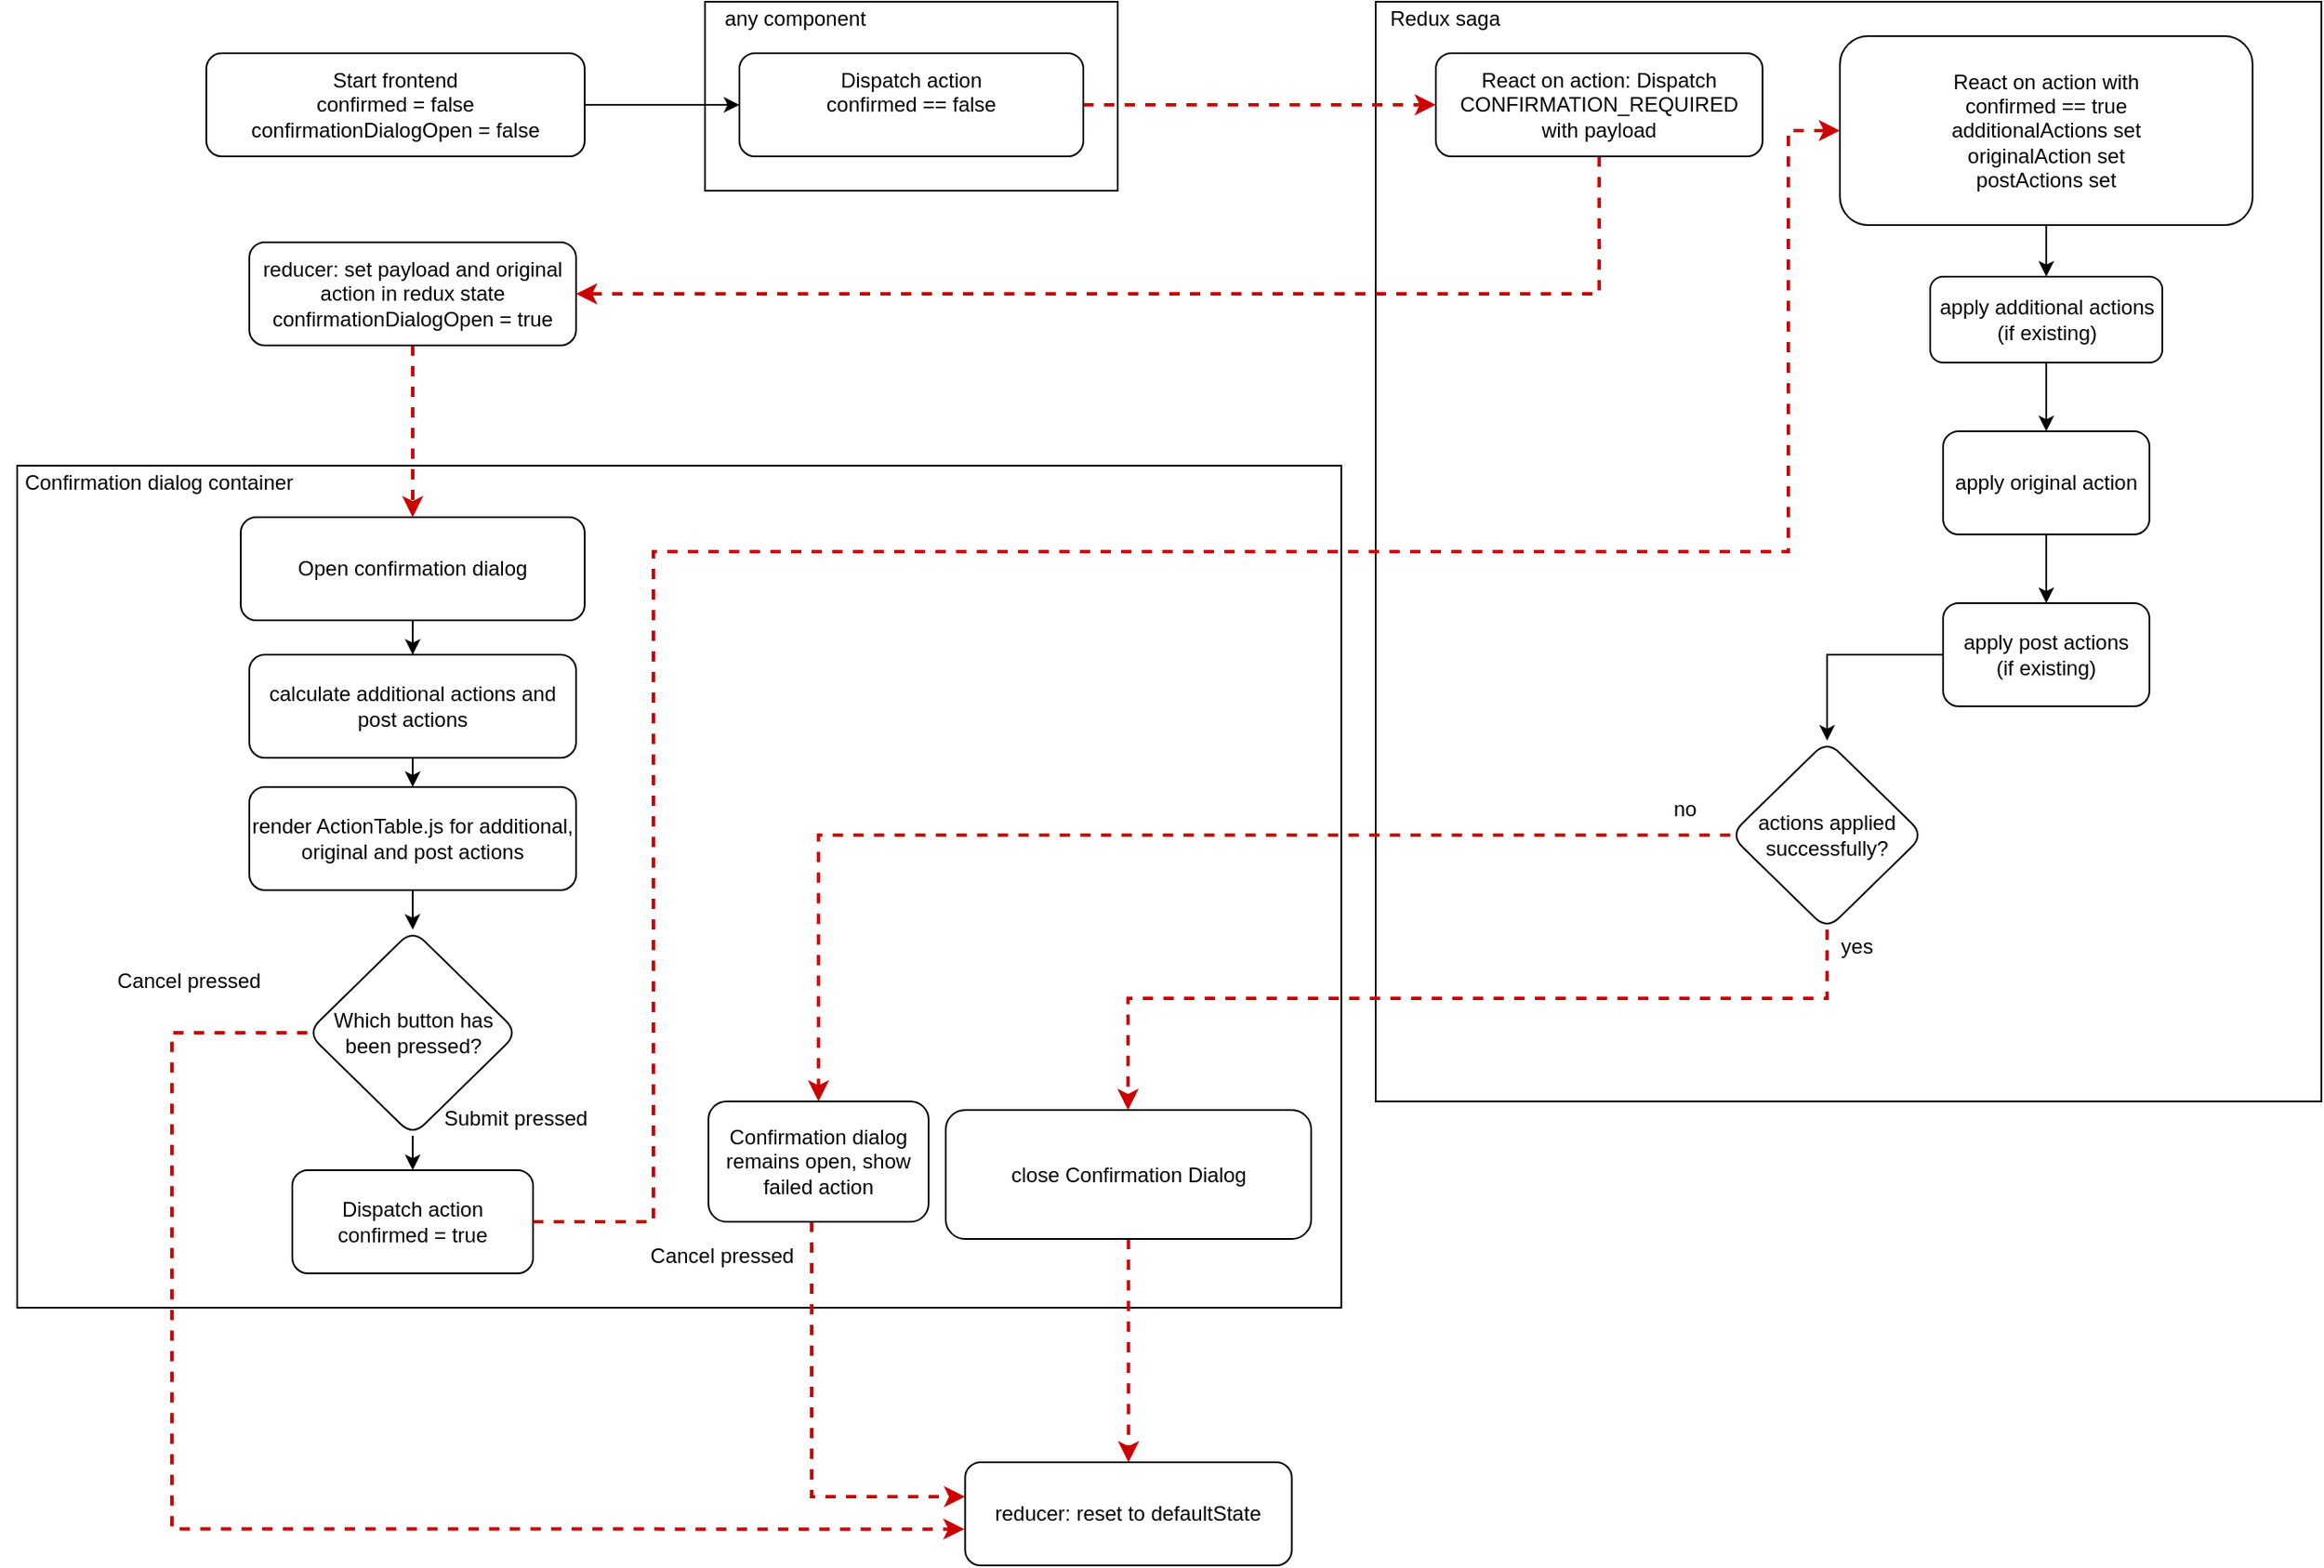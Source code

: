 <mxfile version="14.4.3" type="device"><diagram id="C5RBs43oDa-KdzZeNtuy" name="Page-1"><mxGraphModel dx="1673" dy="871" grid="1" gridSize="10" guides="1" tooltips="1" connect="1" arrows="1" fold="1" page="1" pageScale="1" pageWidth="2336" pageHeight="1654" math="0" shadow="0"><root><mxCell id="WIyWlLk6GJQsqaUBKTNV-0"/><mxCell id="WIyWlLk6GJQsqaUBKTNV-1" parent="WIyWlLk6GJQsqaUBKTNV-0"/><mxCell id="cwanDBBDFj8BKHYos0My-2" value="" style="rounded=0;whiteSpace=wrap;html=1;" parent="WIyWlLk6GJQsqaUBKTNV-1" vertex="1"><mxGeometry x="430" y="580" width="770" height="490" as="geometry"/></mxCell><mxCell id="cwanDBBDFj8BKHYos0My-3" value="Confirmation dialog container" style="text;html=1;strokeColor=none;fillColor=none;align=center;verticalAlign=middle;whiteSpace=wrap;rounded=0;" parent="WIyWlLk6GJQsqaUBKTNV-1" vertex="1"><mxGeometry x="420" y="580" width="185" height="20" as="geometry"/></mxCell><mxCell id="cwanDBBDFj8BKHYos0My-44" style="edgeStyle=orthogonalEdgeStyle;rounded=0;orthogonalLoop=1;jettySize=auto;html=1;dashed=1;strokeColor=#CC0000;strokeWidth=2;" parent="WIyWlLk6GJQsqaUBKTNV-1" source="cwanDBBDFj8BKHYos0My-5" target="u-kPqvjHLkdJedcUn7AM-1" edge="1"><mxGeometry relative="1" as="geometry"><mxPoint x="928" y="600" as="targetPoint"/><Array as="points"><mxPoint x="660" y="540"/><mxPoint x="660" y="540"/></Array></mxGeometry></mxCell><mxCell id="cwanDBBDFj8BKHYos0My-5" value="&lt;div style=&quot;color: rgb(0 , 0 , 0) ; font-family: &amp;#34;helvetica&amp;#34; ; font-size: 12px ; font-style: normal ; font-weight: 400 ; letter-spacing: normal ; text-align: center ; text-indent: 0px ; text-transform: none ; word-spacing: 0px ; background-color: rgb(255 , 255 , 255)&quot;&gt;&lt;span&gt;reducer: set payload and original action in redux state&lt;br&gt;&lt;/span&gt;&lt;/div&gt;&lt;div style=&quot;color: rgb(0 , 0 , 0) ; font-family: &amp;#34;helvetica&amp;#34; ; font-size: 12px ; font-style: normal ; font-weight: 400 ; letter-spacing: normal ; text-align: center ; text-indent: 0px ; text-transform: none ; word-spacing: 0px ; background-color: rgb(255 , 255 , 255)&quot;&gt;confirmationDialogOpen = true&lt;/div&gt;" style="rounded=1;whiteSpace=wrap;html=1;" parent="WIyWlLk6GJQsqaUBKTNV-1" vertex="1"><mxGeometry x="565" y="450" width="190" height="60" as="geometry"/></mxCell><mxCell id="cwanDBBDFj8BKHYos0My-9" value="&lt;span&gt;calculate additional actions and post actions&lt;br&gt;&lt;/span&gt;" style="rounded=1;whiteSpace=wrap;html=1;" parent="WIyWlLk6GJQsqaUBKTNV-1" vertex="1"><mxGeometry x="565" y="690" width="190" height="60" as="geometry"/></mxCell><mxCell id="hhe7Ya8igB2e6LC-skCR-7" style="edgeStyle=orthogonalEdgeStyle;rounded=0;orthogonalLoop=1;jettySize=auto;html=1;" edge="1" parent="WIyWlLk6GJQsqaUBKTNV-1" source="cwanDBBDFj8BKHYos0My-10" target="hhe7Ya8igB2e6LC-skCR-0"><mxGeometry relative="1" as="geometry"/></mxCell><mxCell id="cwanDBBDFj8BKHYos0My-10" value="&lt;span&gt;render ActionTable.js for additional, original and post actions&lt;br&gt;&lt;/span&gt;" style="rounded=1;whiteSpace=wrap;html=1;" parent="WIyWlLk6GJQsqaUBKTNV-1" vertex="1"><mxGeometry x="565" y="767" width="190" height="60" as="geometry"/></mxCell><mxCell id="cwanDBBDFj8BKHYos0My-13" value="" style="endArrow=classic;html=1;" parent="WIyWlLk6GJQsqaUBKTNV-1" source="cwanDBBDFj8BKHYos0My-9" target="cwanDBBDFj8BKHYos0My-10" edge="1"><mxGeometry width="50" height="50" relative="1" as="geometry"><mxPoint x="770" y="860" as="sourcePoint"/><mxPoint x="820" y="810" as="targetPoint"/></mxGeometry></mxCell><mxCell id="cwanDBBDFj8BKHYos0My-15" value="Submit pressed" style="text;html=1;strokeColor=none;fillColor=none;align=center;verticalAlign=middle;whiteSpace=wrap;rounded=0;" parent="WIyWlLk6GJQsqaUBKTNV-1" vertex="1"><mxGeometry x="670" y="950" width="100" height="20" as="geometry"/></mxCell><mxCell id="cwanDBBDFj8BKHYos0My-21" value="Dispatch action&lt;br&gt;confirmed = true" style="whiteSpace=wrap;html=1;rounded=1;" parent="WIyWlLk6GJQsqaUBKTNV-1" vertex="1"><mxGeometry x="590" y="990" width="140" height="60" as="geometry"/></mxCell><mxCell id="cwanDBBDFj8BKHYos0My-38" style="edgeStyle=orthogonalEdgeStyle;rounded=0;orthogonalLoop=1;jettySize=auto;html=1;dashed=1;strokeColor=#CC0000;strokeWidth=2;" parent="WIyWlLk6GJQsqaUBKTNV-1" source="cwanDBBDFj8BKHYos0My-28" target="cwanDBBDFj8BKHYos0My-37" edge="1"><mxGeometry relative="1" as="geometry"/></mxCell><mxCell id="cwanDBBDFj8BKHYos0My-48" style="edgeStyle=orthogonalEdgeStyle;rounded=0;orthogonalLoop=1;jettySize=auto;html=1;dashed=1;strokeColor=#CC0000;strokeWidth=2;" parent="WIyWlLk6GJQsqaUBKTNV-1" source="cwanDBBDFj8BKHYos0My-30" target="cwanDBBDFj8BKHYos0My-37" edge="1"><mxGeometry relative="1" as="geometry"><Array as="points"><mxPoint x="892" y="1180"/></Array></mxGeometry></mxCell><mxCell id="cwanDBBDFj8BKHYos0My-30" value="Confirmation dialog remains open, show failed action" style="whiteSpace=wrap;html=1;rounded=1;" parent="WIyWlLk6GJQsqaUBKTNV-1" vertex="1"><mxGeometry x="832" y="950" width="128" height="70" as="geometry"/></mxCell><mxCell id="cwanDBBDFj8BKHYos0My-36" value="Cancel pressed" style="text;html=1;strokeColor=none;fillColor=none;align=center;verticalAlign=middle;whiteSpace=wrap;rounded=0;" parent="WIyWlLk6GJQsqaUBKTNV-1" vertex="1"><mxGeometry x="790" y="1030" width="100" height="20" as="geometry"/></mxCell><mxCell id="cwanDBBDFj8BKHYos0My-37" value="&lt;span&gt;reducer: reset to defaultState&lt;br&gt;&lt;/span&gt;" style="rounded=1;whiteSpace=wrap;html=1;" parent="WIyWlLk6GJQsqaUBKTNV-1" vertex="1"><mxGeometry x="981.25" y="1160" width="190" height="60" as="geometry"/></mxCell><mxCell id="cwanDBBDFj8BKHYos0My-49" value="" style="rounded=0;whiteSpace=wrap;html=1;" parent="WIyWlLk6GJQsqaUBKTNV-1" vertex="1"><mxGeometry x="1220" y="310" width="550" height="640" as="geometry"/></mxCell><mxCell id="u-kPqvjHLkdJedcUn7AM-8" style="edgeStyle=orthogonalEdgeStyle;rounded=0;orthogonalLoop=1;jettySize=auto;html=1;dashed=1;strokeColor=#CC0000;strokeWidth=2;" parent="WIyWlLk6GJQsqaUBKTNV-1" source="cwanDBBDFj8BKHYos0My-0" target="cwanDBBDFj8BKHYos0My-5" edge="1"><mxGeometry relative="1" as="geometry"><Array as="points"><mxPoint x="1350" y="480"/></Array></mxGeometry></mxCell><mxCell id="cwanDBBDFj8BKHYos0My-0" value="React on action:&amp;nbsp;&lt;span&gt;Dispatch CONFIRMATION_REQUIRED&lt;br&gt;with payload&lt;br&gt;&lt;/span&gt;" style="rounded=1;whiteSpace=wrap;html=1;" parent="WIyWlLk6GJQsqaUBKTNV-1" vertex="1"><mxGeometry x="1255" y="340" width="190" height="60" as="geometry"/></mxCell><mxCell id="cwanDBBDFj8BKHYos0My-17" value="" style="edgeStyle=orthogonalEdgeStyle;rounded=0;orthogonalLoop=1;jettySize=auto;html=1;" parent="WIyWlLk6GJQsqaUBKTNV-1" source="cwanDBBDFj8BKHYos0My-14" target="cwanDBBDFj8BKHYos0My-16" edge="1"><mxGeometry relative="1" as="geometry"/></mxCell><mxCell id="cwanDBBDFj8BKHYos0My-14" value="&lt;span&gt;apply additional actions (if existing)&lt;br&gt;&lt;/span&gt;" style="rounded=1;whiteSpace=wrap;html=1;" parent="WIyWlLk6GJQsqaUBKTNV-1" vertex="1"><mxGeometry x="1542.5" y="470" width="135" height="50" as="geometry"/></mxCell><mxCell id="cwanDBBDFj8BKHYos0My-19" value="" style="edgeStyle=orthogonalEdgeStyle;rounded=0;orthogonalLoop=1;jettySize=auto;html=1;" parent="WIyWlLk6GJQsqaUBKTNV-1" source="cwanDBBDFj8BKHYos0My-16" target="cwanDBBDFj8BKHYos0My-18" edge="1"><mxGeometry relative="1" as="geometry"/></mxCell><mxCell id="cwanDBBDFj8BKHYos0My-16" value="apply original action" style="whiteSpace=wrap;html=1;rounded=1;" parent="WIyWlLk6GJQsqaUBKTNV-1" vertex="1"><mxGeometry x="1550" y="560" width="120" height="60" as="geometry"/></mxCell><mxCell id="cwanDBBDFj8BKHYos0My-27" value="" style="edgeStyle=orthogonalEdgeStyle;rounded=0;orthogonalLoop=1;jettySize=auto;html=1;" parent="WIyWlLk6GJQsqaUBKTNV-1" source="cwanDBBDFj8BKHYos0My-18" target="cwanDBBDFj8BKHYos0My-26" edge="1"><mxGeometry relative="1" as="geometry"/></mxCell><mxCell id="cwanDBBDFj8BKHYos0My-25" style="edgeStyle=orthogonalEdgeStyle;rounded=0;orthogonalLoop=1;jettySize=auto;html=1;" parent="WIyWlLk6GJQsqaUBKTNV-1" source="cwanDBBDFj8BKHYos0My-24" target="cwanDBBDFj8BKHYos0My-14" edge="1"><mxGeometry relative="1" as="geometry"/></mxCell><mxCell id="cwanDBBDFj8BKHYos0My-24" value="React on action with&lt;br&gt;confirmed == true&lt;br&gt;additionalActions set&lt;br&gt;originalAction set&lt;br&gt;postActions set" style="rounded=1;whiteSpace=wrap;html=1;fontSize=12;glass=0;strokeWidth=1;shadow=0;" parent="WIyWlLk6GJQsqaUBKTNV-1" vertex="1"><mxGeometry x="1490" y="330" width="240" height="110" as="geometry"/></mxCell><mxCell id="cwanDBBDFj8BKHYos0My-28" value="close Confirmation Dialog" style="whiteSpace=wrap;html=1;rounded=1;" parent="WIyWlLk6GJQsqaUBKTNV-1" vertex="1"><mxGeometry x="970" y="955" width="212.5" height="75" as="geometry"/></mxCell><mxCell id="cwanDBBDFj8BKHYos0My-35" style="edgeStyle=orthogonalEdgeStyle;rounded=0;orthogonalLoop=1;jettySize=auto;html=1;exitX=0.5;exitY=1;exitDx=0;exitDy=0;" parent="WIyWlLk6GJQsqaUBKTNV-1" edge="1"><mxGeometry relative="1" as="geometry"><mxPoint x="1350" y="510.0" as="sourcePoint"/><mxPoint x="1350" y="510.0" as="targetPoint"/></mxGeometry></mxCell><mxCell id="u-kPqvjHLkdJedcUn7AM-9" style="edgeStyle=orthogonalEdgeStyle;rounded=0;orthogonalLoop=1;jettySize=auto;html=1;dashed=1;strokeColor=#CC0000;strokeWidth=2;" parent="WIyWlLk6GJQsqaUBKTNV-1" source="cwanDBBDFj8BKHYos0My-26" target="cwanDBBDFj8BKHYos0My-30" edge="1"><mxGeometry relative="1" as="geometry"/></mxCell><mxCell id="u-kPqvjHLkdJedcUn7AM-10" style="edgeStyle=orthogonalEdgeStyle;rounded=0;orthogonalLoop=1;jettySize=auto;html=1;dashed=1;strokeColor=#CC0000;strokeWidth=2;" parent="WIyWlLk6GJQsqaUBKTNV-1" source="cwanDBBDFj8BKHYos0My-26" target="cwanDBBDFj8BKHYos0My-28" edge="1"><mxGeometry relative="1" as="geometry"><Array as="points"><mxPoint x="1482" y="890"/><mxPoint x="1076" y="890"/></Array></mxGeometry></mxCell><mxCell id="cwanDBBDFj8BKHYos0My-26" value="actions applied successfully?" style="rhombus;whiteSpace=wrap;html=1;rounded=1;" parent="WIyWlLk6GJQsqaUBKTNV-1" vertex="1"><mxGeometry x="1426.25" y="740" width="112.5" height="110" as="geometry"/></mxCell><mxCell id="cwanDBBDFj8BKHYos0My-18" value="apply post actions &lt;br&gt;(if existing)" style="whiteSpace=wrap;html=1;rounded=1;" parent="WIyWlLk6GJQsqaUBKTNV-1" vertex="1"><mxGeometry x="1550" y="660" width="120" height="60" as="geometry"/></mxCell><mxCell id="cwanDBBDFj8BKHYos0My-51" value="" style="rounded=0;whiteSpace=wrap;html=1;" parent="WIyWlLk6GJQsqaUBKTNV-1" vertex="1"><mxGeometry x="830" y="310" width="240" height="110" as="geometry"/></mxCell><mxCell id="cwanDBBDFj8BKHYos0My-54" style="edgeStyle=orthogonalEdgeStyle;rounded=0;orthogonalLoop=1;jettySize=auto;html=1;entryX=0;entryY=0.5;entryDx=0;entryDy=0;dashed=1;strokeColor=#CC0000;strokeWidth=2;" parent="WIyWlLk6GJQsqaUBKTNV-1" source="WIyWlLk6GJQsqaUBKTNV-3" target="cwanDBBDFj8BKHYos0My-0" edge="1"><mxGeometry relative="1" as="geometry"><Array as="points"><mxPoint x="1120" y="370"/><mxPoint x="1120" y="370"/></Array></mxGeometry></mxCell><mxCell id="WIyWlLk6GJQsqaUBKTNV-3" value="Dispatch action&lt;br&gt;confirmed == false&lt;br&gt;&amp;nbsp;&amp;nbsp;" style="rounded=1;whiteSpace=wrap;html=1;fontSize=12;glass=0;strokeWidth=1;shadow=0;" parent="WIyWlLk6GJQsqaUBKTNV-1" vertex="1"><mxGeometry x="850" y="340" width="200" height="60" as="geometry"/></mxCell><mxCell id="cwanDBBDFj8BKHYos0My-53" value="any component" style="text;html=1;strokeColor=none;fillColor=none;align=center;verticalAlign=middle;whiteSpace=wrap;rounded=0;" parent="WIyWlLk6GJQsqaUBKTNV-1" vertex="1"><mxGeometry x="790" y="310" width="185" height="20" as="geometry"/></mxCell><mxCell id="cwanDBBDFj8BKHYos0My-55" style="edgeStyle=orthogonalEdgeStyle;rounded=0;orthogonalLoop=1;jettySize=auto;html=1;" parent="WIyWlLk6GJQsqaUBKTNV-1" source="cwanDBBDFj8BKHYos0My-23" target="WIyWlLk6GJQsqaUBKTNV-3" edge="1"><mxGeometry relative="1" as="geometry"/></mxCell><mxCell id="cwanDBBDFj8BKHYos0My-23" value="Start frontend&lt;br&gt;confirmed = false&lt;br&gt;confirmationDialogOpen = false" style="rounded=1;whiteSpace=wrap;html=1;fontSize=12;glass=0;strokeWidth=1;shadow=0;" parent="WIyWlLk6GJQsqaUBKTNV-1" vertex="1"><mxGeometry x="540" y="340" width="220" height="60" as="geometry"/></mxCell><mxCell id="cwanDBBDFj8BKHYos0My-57" value="no" style="text;html=1;strokeColor=none;fillColor=none;align=center;verticalAlign=middle;whiteSpace=wrap;rounded=0;" parent="WIyWlLk6GJQsqaUBKTNV-1" vertex="1"><mxGeometry x="1350" y="770" width="100" height="20" as="geometry"/></mxCell><mxCell id="cwanDBBDFj8BKHYos0My-58" value="yes" style="text;html=1;strokeColor=none;fillColor=none;align=center;verticalAlign=middle;whiteSpace=wrap;rounded=0;" parent="WIyWlLk6GJQsqaUBKTNV-1" vertex="1"><mxGeometry x="1450" y="850" width="100" height="20" as="geometry"/></mxCell><mxCell id="cwanDBBDFj8BKHYos0My-59" value="Redux saga" style="text;html=1;strokeColor=none;fillColor=none;align=center;verticalAlign=middle;whiteSpace=wrap;rounded=0;" parent="WIyWlLk6GJQsqaUBKTNV-1" vertex="1"><mxGeometry x="1168" y="310" width="185" height="20" as="geometry"/></mxCell><mxCell id="u-kPqvjHLkdJedcUn7AM-7" style="edgeStyle=orthogonalEdgeStyle;rounded=0;orthogonalLoop=1;jettySize=auto;html=1;" parent="WIyWlLk6GJQsqaUBKTNV-1" source="u-kPqvjHLkdJedcUn7AM-1" target="cwanDBBDFj8BKHYos0My-9" edge="1"><mxGeometry relative="1" as="geometry"/></mxCell><mxCell id="u-kPqvjHLkdJedcUn7AM-1" value="Open confirmation dialog" style="rounded=1;whiteSpace=wrap;html=1;fontSize=12;glass=0;strokeWidth=1;shadow=0;" parent="WIyWlLk6GJQsqaUBKTNV-1" vertex="1"><mxGeometry x="560" y="610" width="200" height="60" as="geometry"/></mxCell><mxCell id="u-kPqvjHLkdJedcUn7AM-11" style="edgeStyle=orthogonalEdgeStyle;rounded=0;orthogonalLoop=1;jettySize=auto;html=1;dashed=1;strokeColor=#CC0000;strokeWidth=2;" parent="WIyWlLk6GJQsqaUBKTNV-1" source="cwanDBBDFj8BKHYos0My-21" target="cwanDBBDFj8BKHYos0My-24" edge="1"><mxGeometry relative="1" as="geometry"><Array as="points"><mxPoint x="800" y="1020"/><mxPoint x="800" y="630"/><mxPoint x="1460" y="630"/><mxPoint x="1460" y="385"/></Array></mxGeometry></mxCell><mxCell id="hhe7Ya8igB2e6LC-skCR-2" style="edgeStyle=orthogonalEdgeStyle;rounded=0;orthogonalLoop=1;jettySize=auto;html=1;entryX=-0.002;entryY=0.647;entryDx=0;entryDy=0;entryPerimeter=0;dashed=1;strokeColor=#CC0000;strokeWidth=2;" edge="1" parent="WIyWlLk6GJQsqaUBKTNV-1" source="hhe7Ya8igB2e6LC-skCR-0" target="cwanDBBDFj8BKHYos0My-37"><mxGeometry relative="1" as="geometry"><Array as="points"><mxPoint x="520" y="910"/><mxPoint x="520" y="1199"/></Array></mxGeometry></mxCell><mxCell id="hhe7Ya8igB2e6LC-skCR-0" value="Which button has been pressed?" style="rhombus;whiteSpace=wrap;html=1;rounded=1;" vertex="1" parent="WIyWlLk6GJQsqaUBKTNV-1"><mxGeometry x="598.75" y="850" width="122.5" height="120" as="geometry"/></mxCell><mxCell id="hhe7Ya8igB2e6LC-skCR-3" value="" style="endArrow=classic;html=1;" edge="1" parent="WIyWlLk6GJQsqaUBKTNV-1" source="hhe7Ya8igB2e6LC-skCR-0" target="cwanDBBDFj8BKHYos0My-21"><mxGeometry width="50" height="50" relative="1" as="geometry"><mxPoint x="670" y="1150" as="sourcePoint"/><mxPoint x="720" y="1100" as="targetPoint"/></mxGeometry></mxCell><mxCell id="hhe7Ya8igB2e6LC-skCR-5" value="Cancel pressed" style="text;html=1;strokeColor=none;fillColor=none;align=center;verticalAlign=middle;whiteSpace=wrap;rounded=0;" vertex="1" parent="WIyWlLk6GJQsqaUBKTNV-1"><mxGeometry x="480" y="870" width="100" height="20" as="geometry"/></mxCell></root></mxGraphModel></diagram></mxfile>